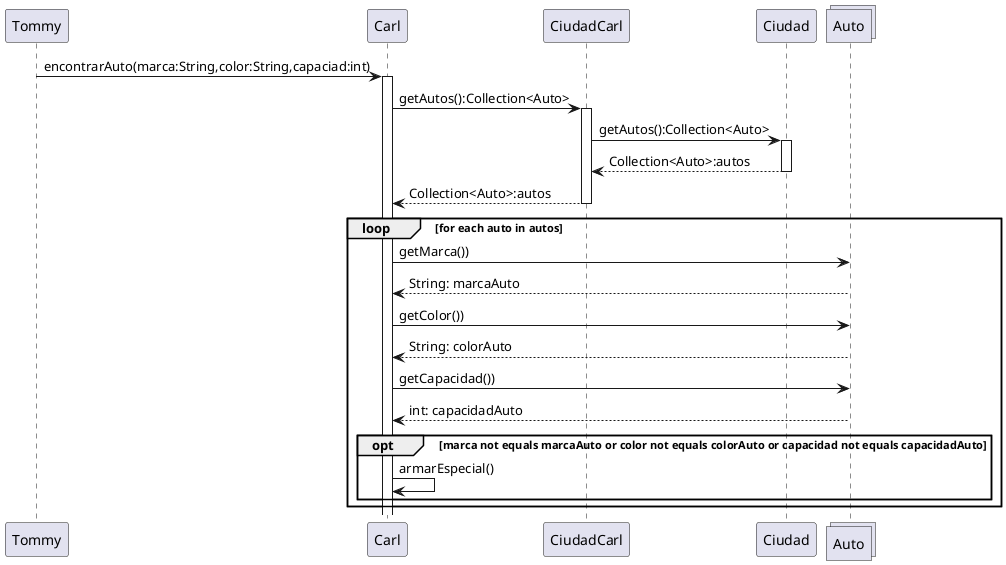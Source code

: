 @startuml
Tommy -> Carl : encontrarAuto(marca:String,color:String,capaciad:int)
activate Carl
Carl -> CiudadCarl :getAutos():Collection<Auto>
activate CiudadCarl
CiudadCarl -> Ciudad :getAutos():Collection<Auto>
activate Ciudad
Ciudad --> CiudadCarl :Collection<Auto>:autos
deactivate Ciudad
CiudadCarl --> Carl : Collection<Auto>:autos
deactivate CiudadCarl
collections Auto
loop for each auto in autos
Carl -> Auto: getMarca())
Auto --> Carl: String: marcaAuto
Carl -> Auto: getColor())
Auto --> Carl: String: colorAuto
Carl -> Auto: getCapacidad())
Auto --> Carl: int: capacidadAuto
opt marca not equals marcaAuto or color not equals colorAuto or capacidad not equals capacidadAuto
Carl -> Carl : armarEspecial()
end

end



@enduml